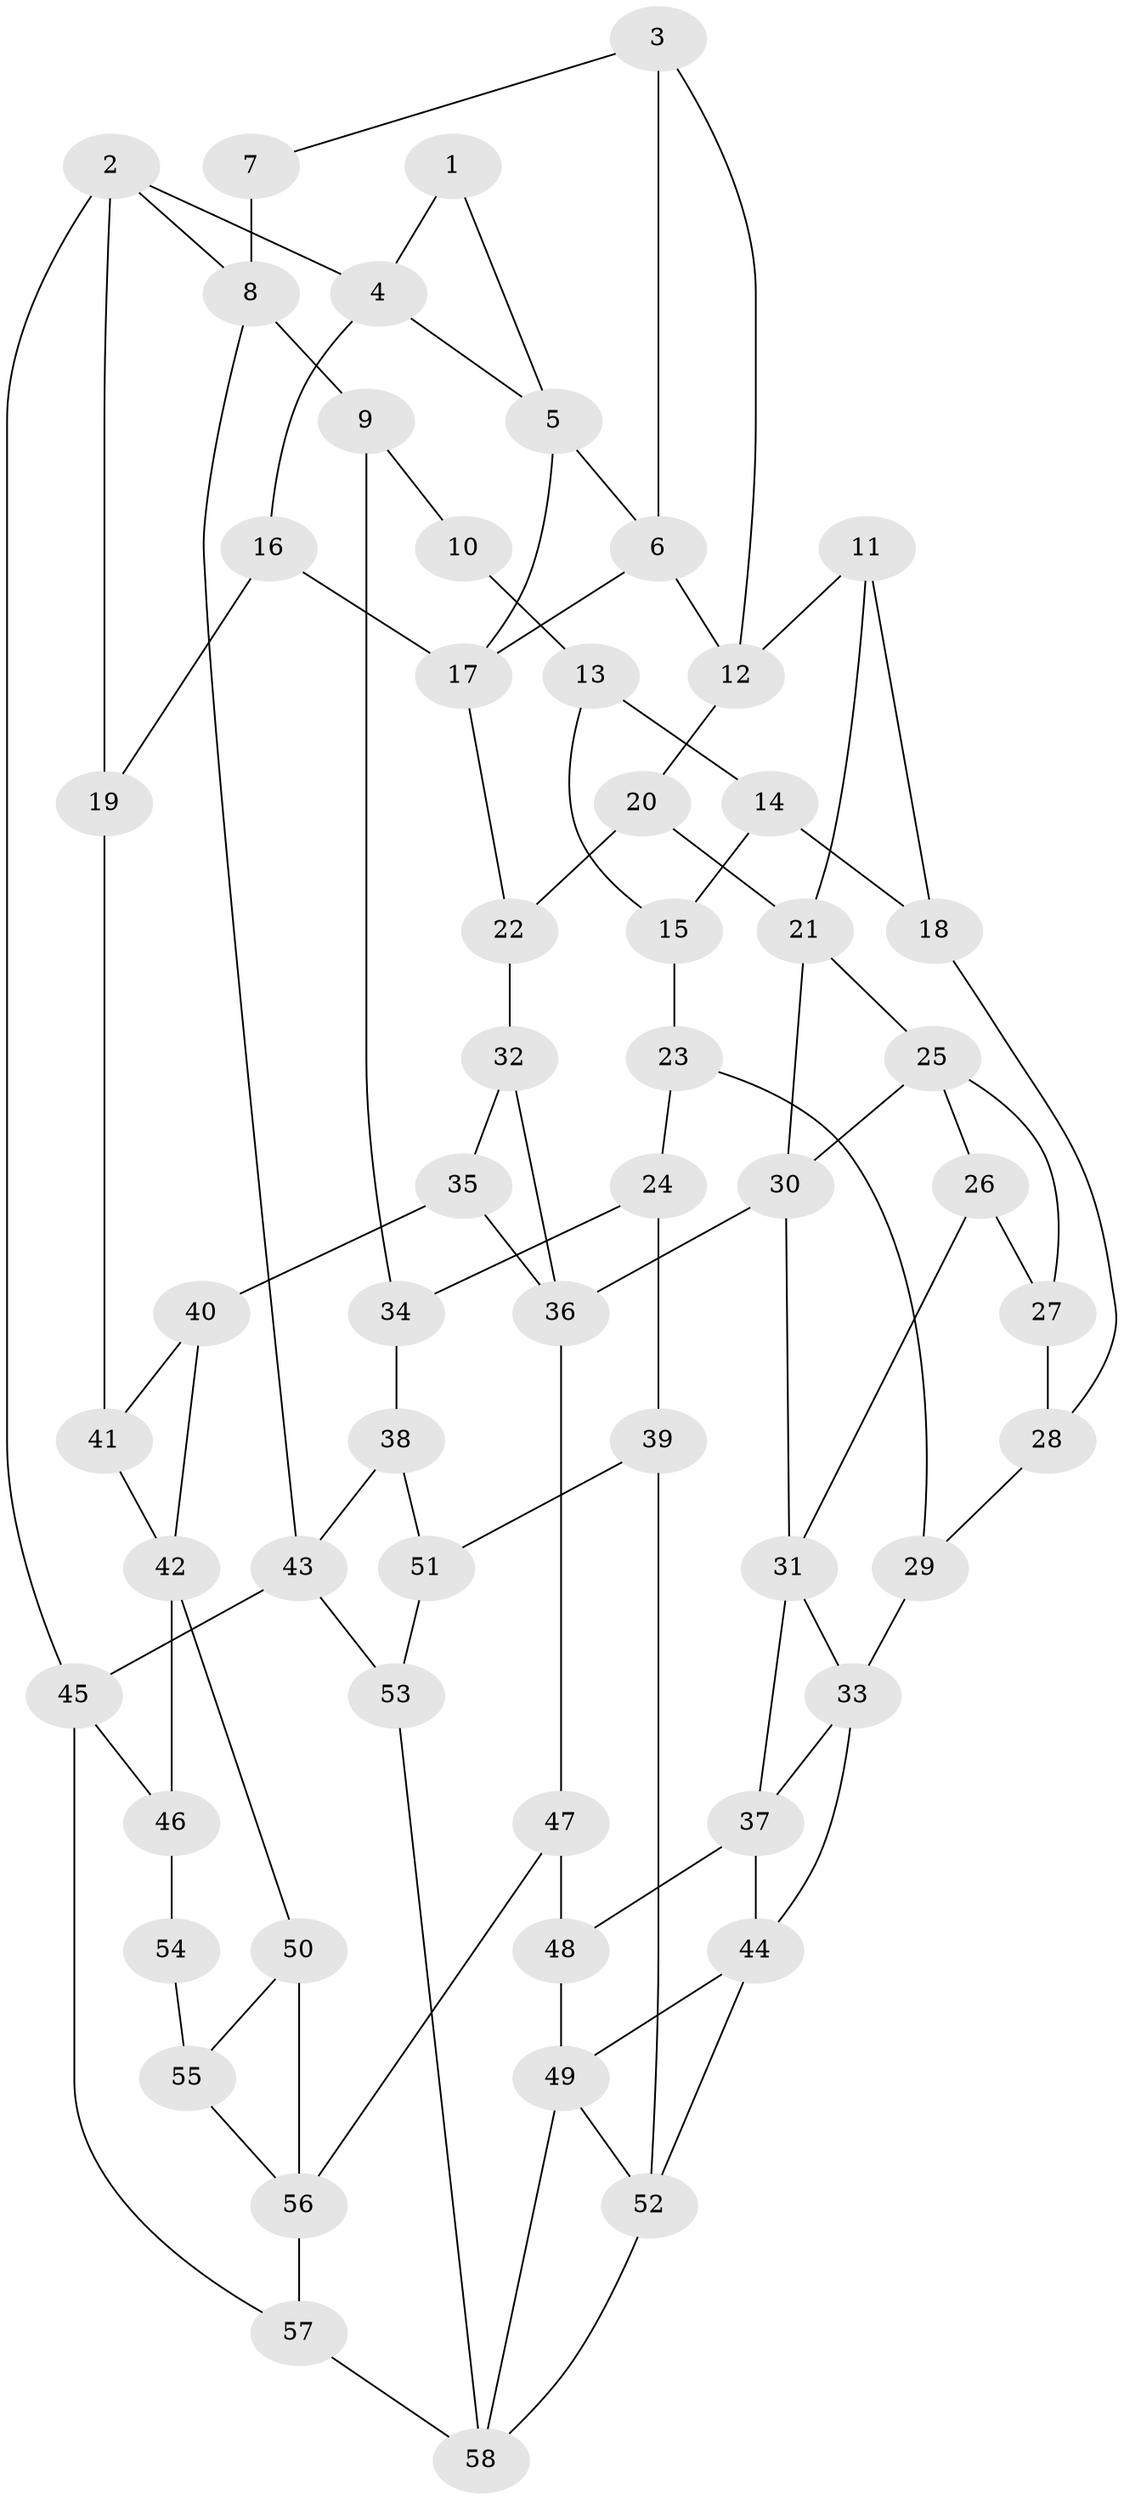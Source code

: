 // original degree distribution, {3: 0.042105263157894736, 5: 0.4631578947368421, 4: 0.24210526315789474, 6: 0.25263157894736843}
// Generated by graph-tools (version 1.1) at 2025/38/03/04/25 23:38:29]
// undirected, 58 vertices, 96 edges
graph export_dot {
  node [color=gray90,style=filled];
  1;
  2;
  3;
  4;
  5;
  6;
  7;
  8;
  9;
  10;
  11;
  12;
  13;
  14;
  15;
  16;
  17;
  18;
  19;
  20;
  21;
  22;
  23;
  24;
  25;
  26;
  27;
  28;
  29;
  30;
  31;
  32;
  33;
  34;
  35;
  36;
  37;
  38;
  39;
  40;
  41;
  42;
  43;
  44;
  45;
  46;
  47;
  48;
  49;
  50;
  51;
  52;
  53;
  54;
  55;
  56;
  57;
  58;
  1 -- 4 [weight=1.0];
  1 -- 5 [weight=1.0];
  2 -- 4 [weight=1.0];
  2 -- 8 [weight=1.0];
  2 -- 19 [weight=1.0];
  2 -- 45 [weight=1.0];
  3 -- 6 [weight=1.0];
  3 -- 7 [weight=1.0];
  3 -- 12 [weight=1.0];
  4 -- 5 [weight=1.0];
  4 -- 16 [weight=1.0];
  5 -- 6 [weight=1.0];
  5 -- 17 [weight=1.0];
  6 -- 12 [weight=1.0];
  6 -- 17 [weight=1.0];
  7 -- 8 [weight=2.0];
  8 -- 9 [weight=1.0];
  8 -- 43 [weight=1.0];
  9 -- 10 [weight=1.0];
  9 -- 34 [weight=2.0];
  10 -- 13 [weight=2.0];
  11 -- 12 [weight=1.0];
  11 -- 18 [weight=1.0];
  11 -- 21 [weight=1.0];
  12 -- 20 [weight=1.0];
  13 -- 14 [weight=1.0];
  13 -- 15 [weight=1.0];
  14 -- 15 [weight=1.0];
  14 -- 18 [weight=2.0];
  15 -- 23 [weight=1.0];
  16 -- 17 [weight=1.0];
  16 -- 19 [weight=1.0];
  17 -- 22 [weight=1.0];
  18 -- 28 [weight=1.0];
  19 -- 41 [weight=2.0];
  20 -- 21 [weight=1.0];
  20 -- 22 [weight=1.0];
  21 -- 25 [weight=1.0];
  21 -- 30 [weight=1.0];
  22 -- 32 [weight=2.0];
  23 -- 24 [weight=1.0];
  23 -- 29 [weight=1.0];
  24 -- 34 [weight=1.0];
  24 -- 39 [weight=1.0];
  25 -- 26 [weight=1.0];
  25 -- 27 [weight=1.0];
  25 -- 30 [weight=1.0];
  26 -- 27 [weight=1.0];
  26 -- 31 [weight=1.0];
  27 -- 28 [weight=2.0];
  28 -- 29 [weight=1.0];
  29 -- 33 [weight=1.0];
  30 -- 31 [weight=1.0];
  30 -- 36 [weight=1.0];
  31 -- 33 [weight=1.0];
  31 -- 37 [weight=1.0];
  32 -- 35 [weight=1.0];
  32 -- 36 [weight=1.0];
  33 -- 37 [weight=1.0];
  33 -- 44 [weight=1.0];
  34 -- 38 [weight=1.0];
  35 -- 36 [weight=1.0];
  35 -- 40 [weight=2.0];
  36 -- 47 [weight=1.0];
  37 -- 44 [weight=1.0];
  37 -- 48 [weight=1.0];
  38 -- 43 [weight=1.0];
  38 -- 51 [weight=1.0];
  39 -- 51 [weight=1.0];
  39 -- 52 [weight=1.0];
  40 -- 41 [weight=1.0];
  40 -- 42 [weight=1.0];
  41 -- 42 [weight=1.0];
  42 -- 46 [weight=1.0];
  42 -- 50 [weight=1.0];
  43 -- 45 [weight=1.0];
  43 -- 53 [weight=1.0];
  44 -- 49 [weight=1.0];
  44 -- 52 [weight=1.0];
  45 -- 46 [weight=1.0];
  45 -- 57 [weight=1.0];
  46 -- 54 [weight=1.0];
  47 -- 48 [weight=1.0];
  47 -- 56 [weight=1.0];
  48 -- 49 [weight=1.0];
  49 -- 52 [weight=1.0];
  49 -- 58 [weight=1.0];
  50 -- 55 [weight=1.0];
  50 -- 56 [weight=1.0];
  51 -- 53 [weight=1.0];
  52 -- 58 [weight=1.0];
  53 -- 58 [weight=1.0];
  54 -- 55 [weight=2.0];
  55 -- 56 [weight=1.0];
  56 -- 57 [weight=1.0];
  57 -- 58 [weight=1.0];
}
